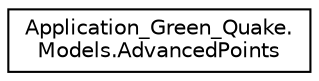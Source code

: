 digraph "Graphical Class Hierarchy"
{
 // LATEX_PDF_SIZE
  edge [fontname="Helvetica",fontsize="10",labelfontname="Helvetica",labelfontsize="10"];
  node [fontname="Helvetica",fontsize="10",shape=record];
  rankdir="LR";
  Node0 [label="Application_Green_Quake.\lModels.AdvancedPoints",height=0.2,width=0.4,color="black", fillcolor="white", style="filled",URL="$class_application___green___quake_1_1_models_1_1_advanced_points.html",tooltip=" "];
}
